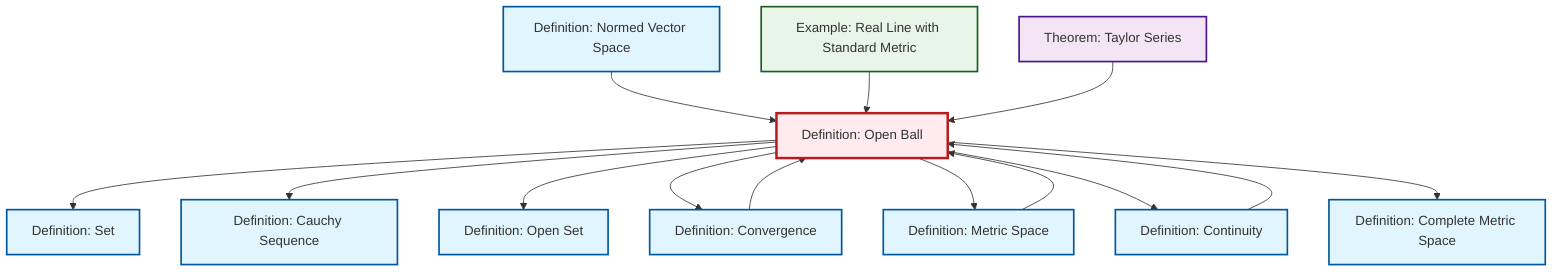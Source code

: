 graph TD
    classDef definition fill:#e1f5fe,stroke:#01579b,stroke-width:2px
    classDef theorem fill:#f3e5f5,stroke:#4a148c,stroke-width:2px
    classDef axiom fill:#fff3e0,stroke:#e65100,stroke-width:2px
    classDef example fill:#e8f5e9,stroke:#1b5e20,stroke-width:2px
    classDef current fill:#ffebee,stroke:#b71c1c,stroke-width:3px
    ex-real-line-metric["Example: Real Line with Standard Metric"]:::example
    def-continuity["Definition: Continuity"]:::definition
    def-open-set["Definition: Open Set"]:::definition
    thm-taylor-series["Theorem: Taylor Series"]:::theorem
    def-convergence["Definition: Convergence"]:::definition
    def-metric-space["Definition: Metric Space"]:::definition
    def-set["Definition: Set"]:::definition
    def-complete-metric-space["Definition: Complete Metric Space"]:::definition
    def-normed-vector-space["Definition: Normed Vector Space"]:::definition
    def-open-ball["Definition: Open Ball"]:::definition
    def-cauchy-sequence["Definition: Cauchy Sequence"]:::definition
    def-continuity --> def-open-ball
    def-open-ball --> def-set
    def-open-ball --> def-cauchy-sequence
    def-convergence --> def-open-ball
    def-open-ball --> def-open-set
    def-open-ball --> def-convergence
    def-normed-vector-space --> def-open-ball
    def-open-ball --> def-metric-space
    def-metric-space --> def-open-ball
    def-open-ball --> def-continuity
    ex-real-line-metric --> def-open-ball
    thm-taylor-series --> def-open-ball
    def-open-ball --> def-complete-metric-space
    class def-open-ball current